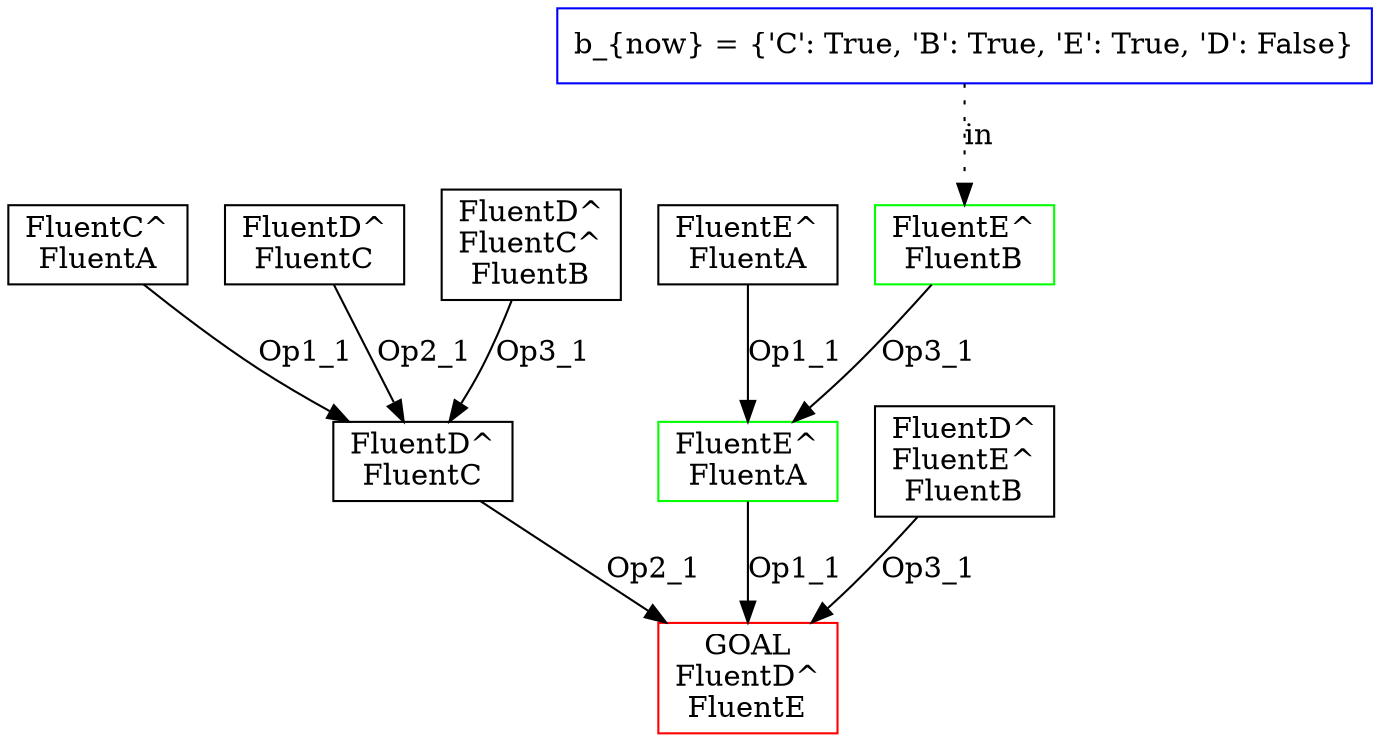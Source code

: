 digraph planningTree {
	r0 [label="GOAL
FluentD^\nFluentE", shape=box, color=red];
	r1 [label="FluentD^\nFluentC", shape=box];
	r1 -> r0 [label="Op2_1"];
	r2 [label="FluentE^\nFluentA", shape=box];
	r2 -> r0 [label="Op1_1"];
	r3 [label="FluentD^\nFluentE^\nFluentB", shape=box];
	r3 -> r0 [label="Op3_1"];
	r4 [label="FluentC^\nFluentA", shape=box];
	r4 -> r1 [label="Op1_1"];
	r5 [label="FluentD^\nFluentC", shape=box];
	r5 -> r1 [label="Op2_1"];
	r6 [label="FluentD^\nFluentC^\nFluentB", shape=box];
	r6 -> r1 [label="Op3_1"];
	r7 [label="FluentE^\nFluentA", shape=box];
	r7 -> r2 [label="Op1_1"];
	r8 [label="FluentE^\nFluentB", shape=box];
	r8 -> r2 [label="Op3_1"];
	r8[color = green];
	r2[color = green];
	bnow [shape=box, color=blue, label="b_{now} = {'C': True, 'B': True, 'E': True, 'D': False}"];
	bnow -> r8 [label="in", style=dotted];
}